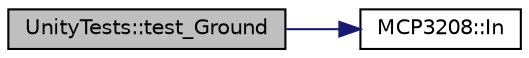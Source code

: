 digraph "UnityTests::test_Ground"
{
  edge [fontname="Helvetica",fontsize="10",labelfontname="Helvetica",labelfontsize="10"];
  node [fontname="Helvetica",fontsize="10",shape=record];
  rankdir="LR";
  Node1 [label="UnityTests::test_Ground",height=0.2,width=0.4,color="black", fillcolor="grey75", style="filled" fontcolor="black"];
  Node1 -> Node2 [color="midnightblue",fontsize="10",style="solid",fontname="Helvetica"];
  Node2 [label="MCP3208::In",height=0.2,width=0.4,color="black", fillcolor="white", style="filled",URL="$classMCP3208.html#a37a6e561d33f834f6d14c7c99b1b72b8",tooltip="Read a channel input."];
}
